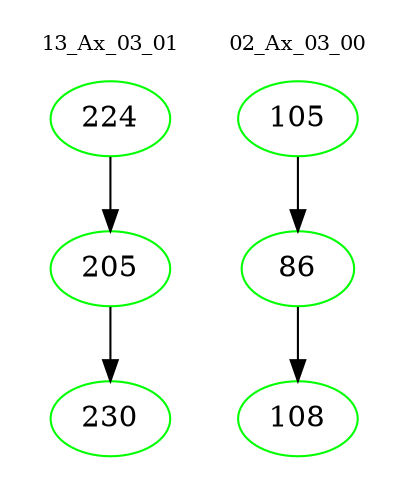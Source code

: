 digraph{
subgraph cluster_0 {
color = white
label = "13_Ax_03_01";
fontsize=10;
T0_224 [label="224", color="green"]
T0_224 -> T0_205 [color="black"]
T0_205 [label="205", color="green"]
T0_205 -> T0_230 [color="black"]
T0_230 [label="230", color="green"]
}
subgraph cluster_1 {
color = white
label = "02_Ax_03_00";
fontsize=10;
T1_105 [label="105", color="green"]
T1_105 -> T1_86 [color="black"]
T1_86 [label="86", color="green"]
T1_86 -> T1_108 [color="black"]
T1_108 [label="108", color="green"]
}
}
